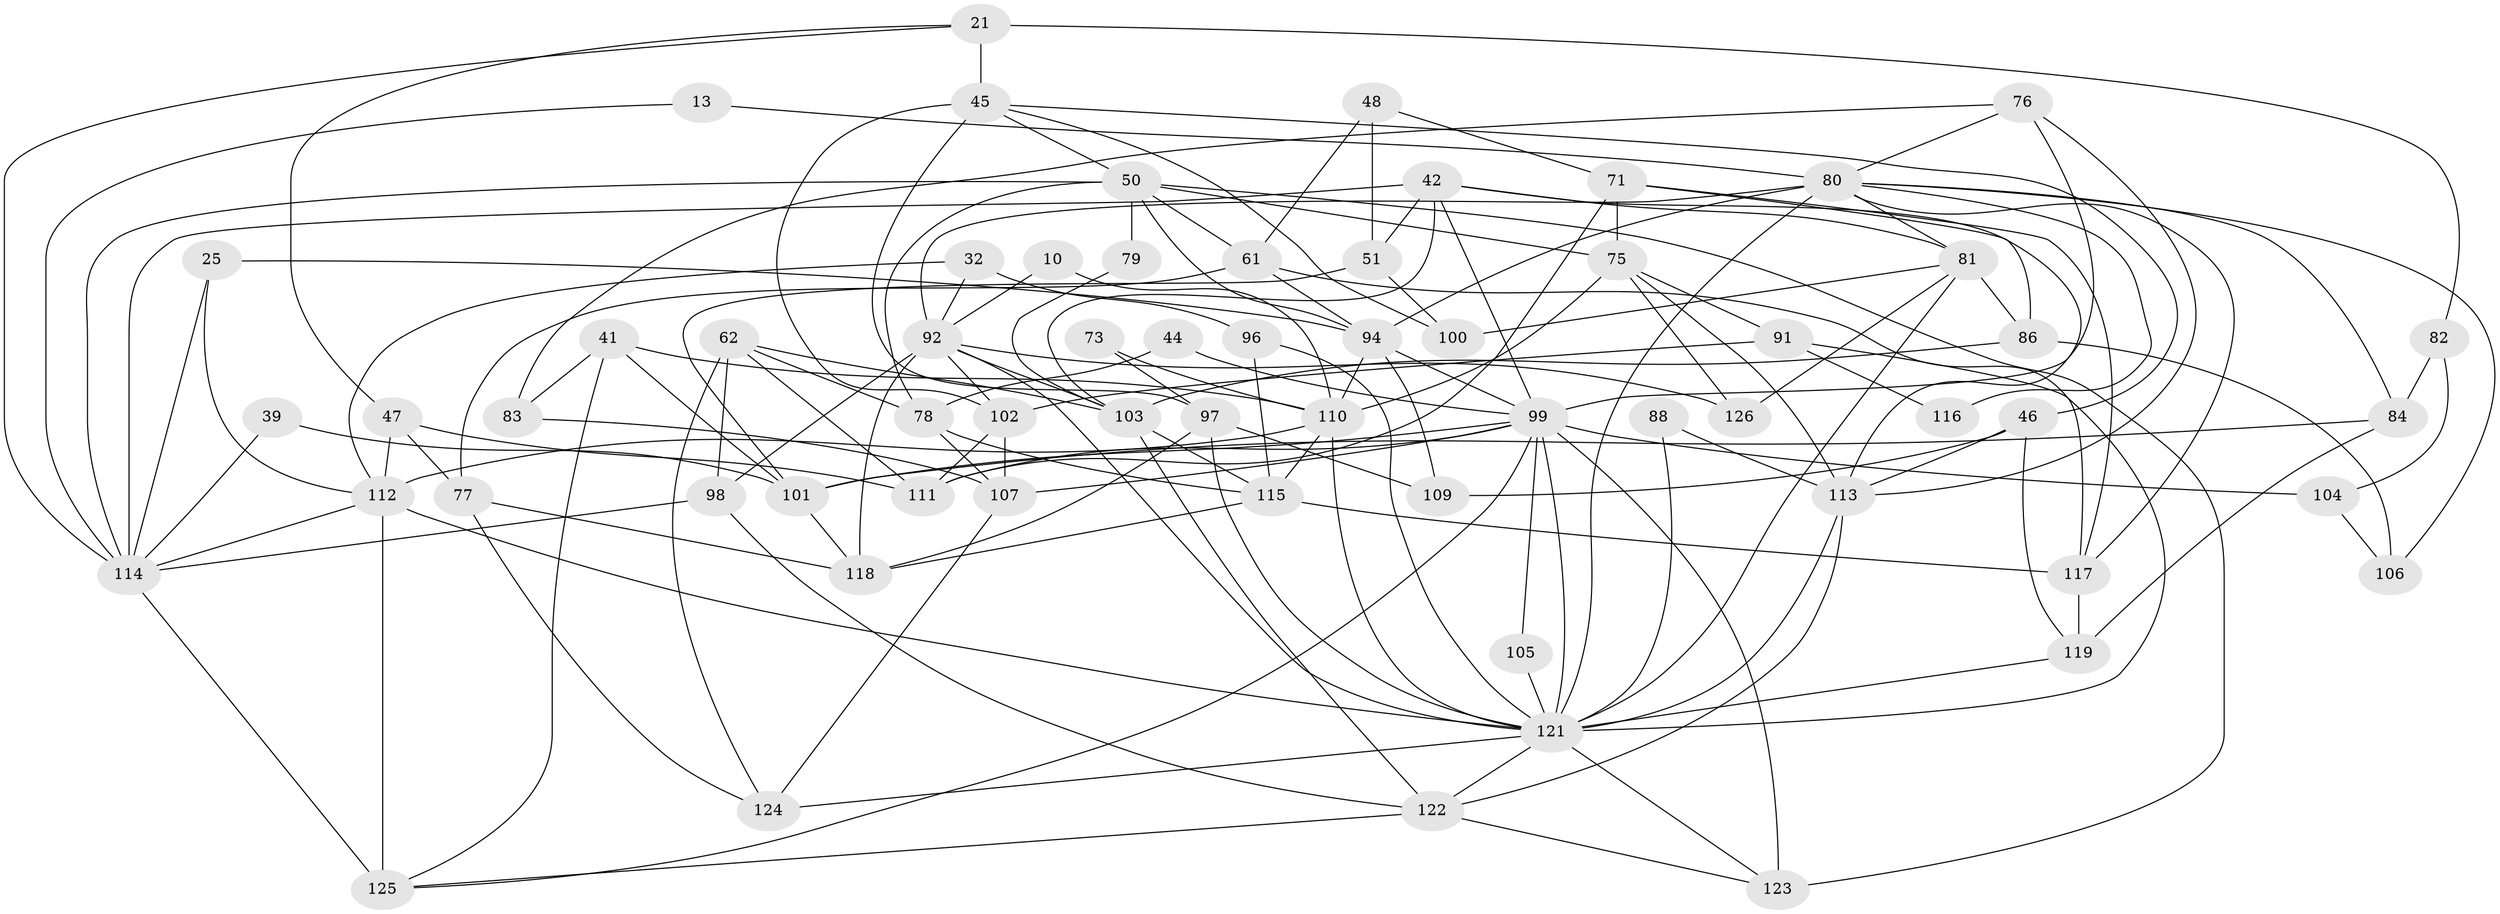 // original degree distribution, {6: 0.05555555555555555, 4: 0.23809523809523808, 7: 0.07142857142857142, 3: 0.2698412698412698, 5: 0.20634920634920634, 2: 0.15079365079365079, 9: 0.007936507936507936}
// Generated by graph-tools (version 1.1) at 2025/49/03/09/25 04:49:08]
// undirected, 63 vertices, 152 edges
graph export_dot {
graph [start="1"]
  node [color=gray90,style=filled];
  10;
  13;
  21;
  25;
  32;
  39;
  41 [super="+6"];
  42 [super="+37"];
  44;
  45 [super="+30"];
  46;
  47;
  48;
  50 [super="+38"];
  51 [super="+15"];
  61 [super="+17"];
  62 [super="+28"];
  71 [super="+52"];
  73;
  75;
  76;
  77;
  78;
  79;
  80 [super="+70"];
  81 [super="+40+67"];
  82;
  83 [super="+55"];
  84;
  86;
  88;
  91;
  92 [super="+43+29"];
  94 [super="+4+22+87"];
  96 [super="+12"];
  97 [super="+66+27"];
  98 [super="+53+69"];
  99 [super="+65+33"];
  100;
  101;
  102 [super="+74"];
  103 [super="+19"];
  104;
  105;
  106 [super="+95"];
  107 [super="+16"];
  109 [super="+35+93"];
  110 [super="+72+90"];
  111 [super="+1"];
  112 [super="+63+11"];
  113 [super="+49"];
  114 [super="+60+68"];
  115 [super="+108+57"];
  116;
  117 [super="+31"];
  118 [super="+54"];
  119 [super="+64"];
  121 [super="+89+34+120"];
  122 [super="+58+59"];
  123;
  124;
  125 [super="+24"];
  126;
  10 -- 110;
  10 -- 92;
  13 -- 114;
  13 -- 80;
  21 -- 47;
  21 -- 45 [weight=2];
  21 -- 82;
  21 -- 114;
  25 -- 114;
  25 -- 94;
  25 -- 112;
  32 -- 96 [weight=2];
  32 -- 92;
  32 -- 112 [weight=2];
  39 -- 101;
  39 -- 114;
  41 -- 101;
  41 -- 83;
  41 -- 125;
  41 -- 110;
  42 -- 81;
  42 -- 99;
  42 -- 114 [weight=2];
  42 -- 113;
  42 -- 51;
  42 -- 103;
  44 -- 78;
  44 -- 99 [weight=2];
  45 -- 46;
  45 -- 50;
  45 -- 102;
  45 -- 97;
  45 -- 100;
  46 -- 109 [weight=2];
  46 -- 113;
  46 -- 119;
  47 -- 77;
  47 -- 111;
  47 -- 112;
  48 -- 71;
  48 -- 61;
  48 -- 51;
  50 -- 79 [weight=2];
  50 -- 78;
  50 -- 114 [weight=3];
  50 -- 123;
  50 -- 75;
  50 -- 61;
  50 -- 94 [weight=2];
  51 -- 101 [weight=2];
  51 -- 100;
  61 -- 77 [weight=2];
  61 -- 117;
  61 -- 94;
  62 -- 78;
  62 -- 98;
  62 -- 103;
  62 -- 111 [weight=2];
  62 -- 124;
  71 -- 111;
  71 -- 75;
  71 -- 117;
  71 -- 86;
  73 -- 97;
  73 -- 110;
  75 -- 91;
  75 -- 113 [weight=2];
  75 -- 126;
  75 -- 110;
  76 -- 83;
  76 -- 113;
  76 -- 99;
  76 -- 80;
  77 -- 124;
  77 -- 118;
  78 -- 107;
  78 -- 115;
  79 -- 103;
  80 -- 94 [weight=2];
  80 -- 81;
  80 -- 116;
  80 -- 84;
  80 -- 121;
  80 -- 92 [weight=2];
  80 -- 117;
  80 -- 106;
  81 -- 100;
  81 -- 86 [weight=2];
  81 -- 126;
  81 -- 121;
  82 -- 84;
  82 -- 104;
  83 -- 107 [weight=2];
  84 -- 119 [weight=2];
  84 -- 101;
  86 -- 103;
  86 -- 106;
  88 -- 121;
  88 -- 113;
  91 -- 102 [weight=2];
  91 -- 116;
  91 -- 121;
  92 -- 102 [weight=2];
  92 -- 126;
  92 -- 103;
  92 -- 98;
  92 -- 118;
  92 -- 121;
  94 -- 99 [weight=2];
  94 -- 110 [weight=3];
  94 -- 109;
  96 -- 115;
  96 -- 121;
  97 -- 109 [weight=2];
  97 -- 118;
  97 -- 121 [weight=3];
  98 -- 114;
  98 -- 122;
  99 -- 104;
  99 -- 111 [weight=2];
  99 -- 107 [weight=3];
  99 -- 125;
  99 -- 101;
  99 -- 105;
  99 -- 123;
  99 -- 121 [weight=3];
  101 -- 118;
  102 -- 111;
  102 -- 107 [weight=2];
  103 -- 122;
  103 -- 115;
  104 -- 106;
  105 -- 121;
  107 -- 124;
  110 -- 115 [weight=2];
  110 -- 112 [weight=2];
  110 -- 121;
  112 -- 114;
  112 -- 125 [weight=2];
  112 -- 121;
  113 -- 122;
  113 -- 121;
  114 -- 125 [weight=2];
  115 -- 118;
  115 -- 117;
  117 -- 119;
  119 -- 121;
  121 -- 122;
  121 -- 124;
  121 -- 123;
  122 -- 123;
  122 -- 125;
}
